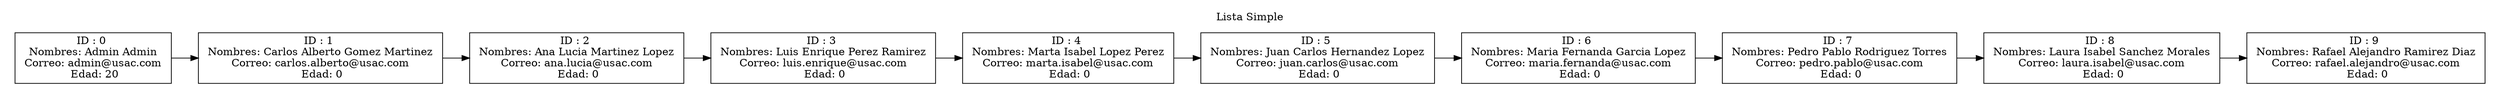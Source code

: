 digraph {
	node[shape=record];
	graph[pencolor=transparent];
	rankdir=LR;
	subgraph cluster_0{
		label = "Lista Simple";
			n0 [label = "{ID : 0 \n Nombres: Admin Admin \n Correo: admin@usac.com \n Edad: 20}"];
			n1 [label = "{ID : 1 \n Nombres: Carlos Alberto Gomez Martinez \n Correo: carlos.alberto@usac.com \n Edad: 0}"];
			n2 [label = "{ID : 2 \n Nombres: Ana Lucia Martinez Lopez \n Correo: ana.lucia@usac.com \n Edad: 0}"];
			n3 [label = "{ID : 3 \n Nombres: Luis Enrique Perez Ramirez \n Correo: luis.enrique@usac.com \n Edad: 0}"];
			n4 [label = "{ID : 4 \n Nombres: Marta Isabel Lopez Perez \n Correo: marta.isabel@usac.com \n Edad: 0}"];
			n5 [label = "{ID : 5 \n Nombres: Juan Carlos Hernandez Lopez \n Correo: juan.carlos@usac.com \n Edad: 0}"];
			n6 [label = "{ID : 6 \n Nombres: Maria Fernanda Garcia Lopez \n Correo: maria.fernanda@usac.com \n Edad: 0}"];
			n7 [label = "{ID : 7 \n Nombres: Pedro Pablo Rodriguez Torres \n Correo: pedro.pablo@usac.com \n Edad: 0}"];
			n8 [label = "{ID : 8 \n Nombres: Laura Isabel Sanchez Morales \n Correo: laura.isabel@usac.com \n Edad: 0}"];
			n9 [label = "{ID : 9 \n Nombres: Rafael Alejandro Ramirez Diaz \n Correo: rafael.alejandro@usac.com \n Edad: 0}"];
			n0 -> n1;
			n1 -> n2;
			n2 -> n3;
			n3 -> n4;
			n4 -> n5;
			n5 -> n6;
			n6 -> n7;
			n7 -> n8;
			n8 -> n9;
		}
}
